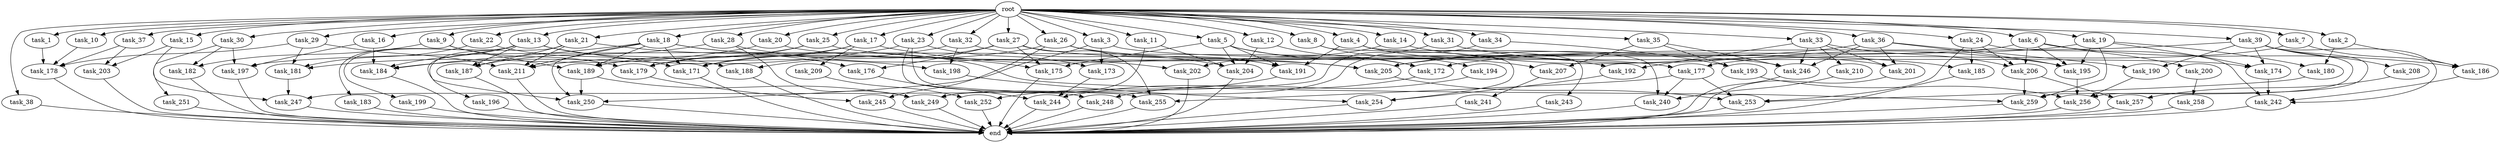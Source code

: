 digraph G {
  root [size="0.000000"];
  task_1 [size="1.024000"];
  task_2 [size="1.024000"];
  task_3 [size="1.024000"];
  task_4 [size="1.024000"];
  task_5 [size="1.024000"];
  task_6 [size="1.024000"];
  task_7 [size="1.024000"];
  task_8 [size="1.024000"];
  task_9 [size="1.024000"];
  task_10 [size="1.024000"];
  task_11 [size="1.024000"];
  task_12 [size="1.024000"];
  task_13 [size="1.024000"];
  task_14 [size="1.024000"];
  task_15 [size="1.024000"];
  task_16 [size="1.024000"];
  task_17 [size="1.024000"];
  task_18 [size="1.024000"];
  task_19 [size="1.024000"];
  task_20 [size="1.024000"];
  task_21 [size="1.024000"];
  task_22 [size="1.024000"];
  task_23 [size="1.024000"];
  task_24 [size="1.024000"];
  task_25 [size="1.024000"];
  task_26 [size="1.024000"];
  task_27 [size="1.024000"];
  task_28 [size="1.024000"];
  task_29 [size="1.024000"];
  task_30 [size="1.024000"];
  task_31 [size="1.024000"];
  task_32 [size="1.024000"];
  task_33 [size="1.024000"];
  task_34 [size="1.024000"];
  task_35 [size="1.024000"];
  task_36 [size="1.024000"];
  task_37 [size="1.024000"];
  task_38 [size="1.024000"];
  task_39 [size="1.024000"];
  task_171 [size="1829656068.096000"];
  task_172 [size="326417514.496000"];
  task_173 [size="764504178.688000"];
  task_174 [size="1005022347.264000"];
  task_175 [size="1357209665.536000"];
  task_176 [size="841813590.016000"];
  task_177 [size="352187318.272000"];
  task_178 [size="2637109919.744000"];
  task_179 [size="901943132.160000"];
  task_180 [size="730144440.320000"];
  task_181 [size="1279900254.208000"];
  task_182 [size="764504178.688000"];
  task_183 [size="420906795.008000"];
  task_184 [size="1529008357.376000"];
  task_185 [size="1554778161.152000"];
  task_186 [size="661424963.584000"];
  task_187 [size="876173328.384000"];
  task_188 [size="841813590.016000"];
  task_189 [size="1486058684.416000"];
  task_190 [size="343597383.680000"];
  task_191 [size="1795296329.728000"];
  task_192 [size="1554778161.152000"];
  task_193 [size="446676598.784000"];
  task_194 [size="695784701.952000"];
  task_195 [size="1417339207.680000"];
  task_196 [size="420906795.008000"];
  task_197 [size="386547056.640000"];
  task_198 [size="635655159.808000"];
  task_199 [size="420906795.008000"];
  task_200 [size="137438953.472000"];
  task_201 [size="1864015806.464000"];
  task_202 [size="730144440.320000"];
  task_203 [size="1005022347.264000"];
  task_204 [size="1365799600.128000"];
  task_205 [size="1357209665.536000"];
  task_206 [size="1692217114.624000"];
  task_207 [size="214748364.800000"];
  task_208 [size="34359738.368000"];
  task_209 [size="77309411.328000"];
  task_210 [size="695784701.952000"];
  task_211 [size="2113123909.632000"];
  task_240 [size="1288490188.800000"];
  task_241 [size="858993459.200000"];
  task_242 [size="1864015806.464000"];
  task_243 [size="858993459.200000"];
  task_244 [size="618475290.624000"];
  task_245 [size="1168231104.512000"];
  task_246 [size="1563368095.744000"];
  task_247 [size="1279900254.208000"];
  task_248 [size="1073741824.000000"];
  task_249 [size="1236950581.248000"];
  task_250 [size="1864015806.464000"];
  task_251 [size="214748364.800000"];
  task_252 [size="858993459.200000"];
  task_253 [size="2353642078.208000"];
  task_254 [size="1142461300.736000"];
  task_255 [size="850403524.608000"];
  task_256 [size="927712935.936000"];
  task_257 [size="635655159.808000"];
  task_258 [size="309237645.312000"];
  task_259 [size="1529008357.376000"];
  end [size="0.000000"];

  root -> task_1 [size="1.000000"];
  root -> task_2 [size="1.000000"];
  root -> task_3 [size="1.000000"];
  root -> task_4 [size="1.000000"];
  root -> task_5 [size="1.000000"];
  root -> task_6 [size="1.000000"];
  root -> task_7 [size="1.000000"];
  root -> task_8 [size="1.000000"];
  root -> task_9 [size="1.000000"];
  root -> task_10 [size="1.000000"];
  root -> task_11 [size="1.000000"];
  root -> task_12 [size="1.000000"];
  root -> task_13 [size="1.000000"];
  root -> task_14 [size="1.000000"];
  root -> task_15 [size="1.000000"];
  root -> task_16 [size="1.000000"];
  root -> task_17 [size="1.000000"];
  root -> task_18 [size="1.000000"];
  root -> task_19 [size="1.000000"];
  root -> task_20 [size="1.000000"];
  root -> task_21 [size="1.000000"];
  root -> task_22 [size="1.000000"];
  root -> task_23 [size="1.000000"];
  root -> task_24 [size="1.000000"];
  root -> task_25 [size="1.000000"];
  root -> task_26 [size="1.000000"];
  root -> task_27 [size="1.000000"];
  root -> task_28 [size="1.000000"];
  root -> task_29 [size="1.000000"];
  root -> task_30 [size="1.000000"];
  root -> task_31 [size="1.000000"];
  root -> task_32 [size="1.000000"];
  root -> task_33 [size="1.000000"];
  root -> task_34 [size="1.000000"];
  root -> task_35 [size="1.000000"];
  root -> task_36 [size="1.000000"];
  root -> task_37 [size="1.000000"];
  root -> task_38 [size="1.000000"];
  root -> task_39 [size="1.000000"];
  task_1 -> task_178 [size="679477248.000000"];
  task_2 -> task_180 [size="301989888.000000"];
  task_2 -> task_186 [size="301989888.000000"];
  task_3 -> task_173 [size="536870912.000000"];
  task_3 -> task_174 [size="536870912.000000"];
  task_3 -> task_250 [size="536870912.000000"];
  task_4 -> task_191 [size="838860800.000000"];
  task_4 -> task_192 [size="838860800.000000"];
  task_4 -> task_240 [size="838860800.000000"];
  task_4 -> task_243 [size="838860800.000000"];
  task_5 -> task_172 [size="75497472.000000"];
  task_5 -> task_175 [size="75497472.000000"];
  task_5 -> task_191 [size="75497472.000000"];
  task_5 -> task_204 [size="75497472.000000"];
  task_5 -> task_207 [size="75497472.000000"];
  task_6 -> task_186 [size="134217728.000000"];
  task_6 -> task_195 [size="134217728.000000"];
  task_6 -> task_197 [size="134217728.000000"];
  task_6 -> task_200 [size="134217728.000000"];
  task_6 -> task_206 [size="134217728.000000"];
  task_7 -> task_177 [size="209715200.000000"];
  task_7 -> task_186 [size="209715200.000000"];
  task_8 -> task_194 [size="679477248.000000"];
  task_8 -> task_254 [size="679477248.000000"];
  task_9 -> task_179 [size="536870912.000000"];
  task_9 -> task_182 [size="536870912.000000"];
  task_9 -> task_189 [size="536870912.000000"];
  task_10 -> task_178 [size="536870912.000000"];
  task_11 -> task_204 [size="838860800.000000"];
  task_11 -> task_249 [size="838860800.000000"];
  task_12 -> task_172 [size="209715200.000000"];
  task_12 -> task_204 [size="209715200.000000"];
  task_13 -> task_183 [size="411041792.000000"];
  task_13 -> task_184 [size="411041792.000000"];
  task_13 -> task_187 [size="411041792.000000"];
  task_13 -> task_188 [size="411041792.000000"];
  task_13 -> task_198 [size="411041792.000000"];
  task_13 -> task_199 [size="411041792.000000"];
  task_13 -> task_250 [size="411041792.000000"];
  task_14 -> task_185 [size="679477248.000000"];
  task_14 -> task_202 [size="679477248.000000"];
  task_15 -> task_203 [size="301989888.000000"];
  task_15 -> task_247 [size="301989888.000000"];
  task_16 -> task_184 [size="33554432.000000"];
  task_16 -> task_197 [size="33554432.000000"];
  task_17 -> task_171 [size="75497472.000000"];
  task_17 -> task_189 [size="75497472.000000"];
  task_17 -> task_205 [size="75497472.000000"];
  task_17 -> task_209 [size="75497472.000000"];
  task_18 -> task_171 [size="838860800.000000"];
  task_18 -> task_175 [size="838860800.000000"];
  task_18 -> task_184 [size="838860800.000000"];
  task_18 -> task_189 [size="838860800.000000"];
  task_18 -> task_211 [size="838860800.000000"];
  task_18 -> task_250 [size="838860800.000000"];
  task_18 -> task_259 [size="838860800.000000"];
  task_19 -> task_174 [size="411041792.000000"];
  task_19 -> task_180 [size="411041792.000000"];
  task_19 -> task_195 [size="411041792.000000"];
  task_19 -> task_205 [size="411041792.000000"];
  task_19 -> task_259 [size="411041792.000000"];
  task_20 -> task_181 [size="536870912.000000"];
  task_20 -> task_205 [size="536870912.000000"];
  task_21 -> task_176 [size="411041792.000000"];
  task_21 -> task_187 [size="411041792.000000"];
  task_21 -> task_196 [size="411041792.000000"];
  task_21 -> task_211 [size="411041792.000000"];
  task_22 -> task_171 [size="33554432.000000"];
  task_22 -> task_181 [size="33554432.000000"];
  task_23 -> task_173 [size="209715200.000000"];
  task_23 -> task_184 [size="209715200.000000"];
  task_23 -> task_248 [size="209715200.000000"];
  task_23 -> task_255 [size="209715200.000000"];
  task_24 -> task_185 [size="838860800.000000"];
  task_24 -> task_206 [size="838860800.000000"];
  task_24 -> task_242 [size="838860800.000000"];
  task_24 -> task_253 [size="838860800.000000"];
  task_25 -> task_177 [size="134217728.000000"];
  task_25 -> task_179 [size="134217728.000000"];
  task_25 -> task_211 [size="134217728.000000"];
  task_26 -> task_171 [size="838860800.000000"];
  task_26 -> task_191 [size="838860800.000000"];
  task_26 -> task_201 [size="838860800.000000"];
  task_26 -> task_245 [size="838860800.000000"];
  task_27 -> task_175 [size="411041792.000000"];
  task_27 -> task_176 [size="411041792.000000"];
  task_27 -> task_188 [size="411041792.000000"];
  task_27 -> task_246 [size="411041792.000000"];
  task_27 -> task_255 [size="411041792.000000"];
  task_28 -> task_187 [size="33554432.000000"];
  task_28 -> task_202 [size="33554432.000000"];
  task_28 -> task_249 [size="33554432.000000"];
  task_29 -> task_178 [size="679477248.000000"];
  task_29 -> task_181 [size="679477248.000000"];
  task_29 -> task_211 [size="679477248.000000"];
  task_30 -> task_182 [size="209715200.000000"];
  task_30 -> task_197 [size="209715200.000000"];
  task_30 -> task_251 [size="209715200.000000"];
  task_31 -> task_195 [size="536870912.000000"];
  task_31 -> task_247 [size="536870912.000000"];
  task_32 -> task_179 [size="209715200.000000"];
  task_32 -> task_198 [size="209715200.000000"];
  task_32 -> task_204 [size="209715200.000000"];
  task_33 -> task_192 [size="679477248.000000"];
  task_33 -> task_201 [size="679477248.000000"];
  task_33 -> task_206 [size="679477248.000000"];
  task_33 -> task_210 [size="679477248.000000"];
  task_33 -> task_246 [size="679477248.000000"];
  task_34 -> task_193 [size="301989888.000000"];
  task_34 -> task_249 [size="301989888.000000"];
  task_35 -> task_193 [size="134217728.000000"];
  task_35 -> task_207 [size="134217728.000000"];
  task_35 -> task_246 [size="134217728.000000"];
  task_36 -> task_190 [size="301989888.000000"];
  task_36 -> task_195 [size="301989888.000000"];
  task_36 -> task_201 [size="301989888.000000"];
  task_36 -> task_205 [size="301989888.000000"];
  task_36 -> task_246 [size="301989888.000000"];
  task_37 -> task_178 [size="679477248.000000"];
  task_37 -> task_203 [size="679477248.000000"];
  task_38 -> end [size="1.000000"];
  task_39 -> task_172 [size="33554432.000000"];
  task_39 -> task_174 [size="33554432.000000"];
  task_39 -> task_190 [size="33554432.000000"];
  task_39 -> task_208 [size="33554432.000000"];
  task_39 -> task_242 [size="33554432.000000"];
  task_39 -> task_256 [size="33554432.000000"];
  task_39 -> task_259 [size="33554432.000000"];
  task_171 -> end [size="1.000000"];
  task_172 -> task_244 [size="33554432.000000"];
  task_173 -> task_244 [size="33554432.000000"];
  task_174 -> task_242 [size="536870912.000000"];
  task_175 -> end [size="1.000000"];
  task_176 -> task_244 [size="536870912.000000"];
  task_177 -> task_240 [size="209715200.000000"];
  task_177 -> task_253 [size="209715200.000000"];
  task_177 -> task_255 [size="209715200.000000"];
  task_178 -> end [size="1.000000"];
  task_179 -> task_245 [size="301989888.000000"];
  task_180 -> task_253 [size="838860800.000000"];
  task_181 -> task_247 [size="411041792.000000"];
  task_182 -> end [size="1.000000"];
  task_183 -> end [size="1.000000"];
  task_184 -> end [size="1.000000"];
  task_185 -> end [size="1.000000"];
  task_186 -> task_242 [size="411041792.000000"];
  task_187 -> end [size="1.000000"];
  task_188 -> end [size="1.000000"];
  task_189 -> task_249 [size="33554432.000000"];
  task_189 -> task_250 [size="33554432.000000"];
  task_190 -> task_256 [size="301989888.000000"];
  task_191 -> task_252 [size="301989888.000000"];
  task_192 -> task_254 [size="134217728.000000"];
  task_193 -> task_256 [size="33554432.000000"];
  task_194 -> task_248 [size="838860800.000000"];
  task_195 -> task_256 [size="536870912.000000"];
  task_196 -> end [size="1.000000"];
  task_197 -> end [size="1.000000"];
  task_198 -> task_254 [size="301989888.000000"];
  task_199 -> end [size="1.000000"];
  task_200 -> task_258 [size="301989888.000000"];
  task_201 -> end [size="1.000000"];
  task_202 -> end [size="1.000000"];
  task_203 -> end [size="1.000000"];
  task_204 -> end [size="1.000000"];
  task_205 -> task_253 [size="411041792.000000"];
  task_206 -> task_257 [size="209715200.000000"];
  task_206 -> task_259 [size="209715200.000000"];
  task_207 -> task_241 [size="838860800.000000"];
  task_208 -> task_257 [size="411041792.000000"];
  task_209 -> task_252 [size="536870912.000000"];
  task_210 -> task_240 [size="209715200.000000"];
  task_211 -> end [size="1.000000"];
  task_240 -> end [size="1.000000"];
  task_241 -> end [size="1.000000"];
  task_242 -> end [size="1.000000"];
  task_243 -> end [size="1.000000"];
  task_244 -> end [size="1.000000"];
  task_245 -> end [size="1.000000"];
  task_246 -> end [size="1.000000"];
  task_247 -> end [size="1.000000"];
  task_248 -> end [size="1.000000"];
  task_249 -> end [size="1.000000"];
  task_250 -> end [size="1.000000"];
  task_251 -> end [size="1.000000"];
  task_252 -> end [size="1.000000"];
  task_253 -> end [size="1.000000"];
  task_254 -> end [size="1.000000"];
  task_255 -> end [size="1.000000"];
  task_256 -> end [size="1.000000"];
  task_257 -> end [size="1.000000"];
  task_258 -> end [size="1.000000"];
  task_259 -> end [size="1.000000"];
}
